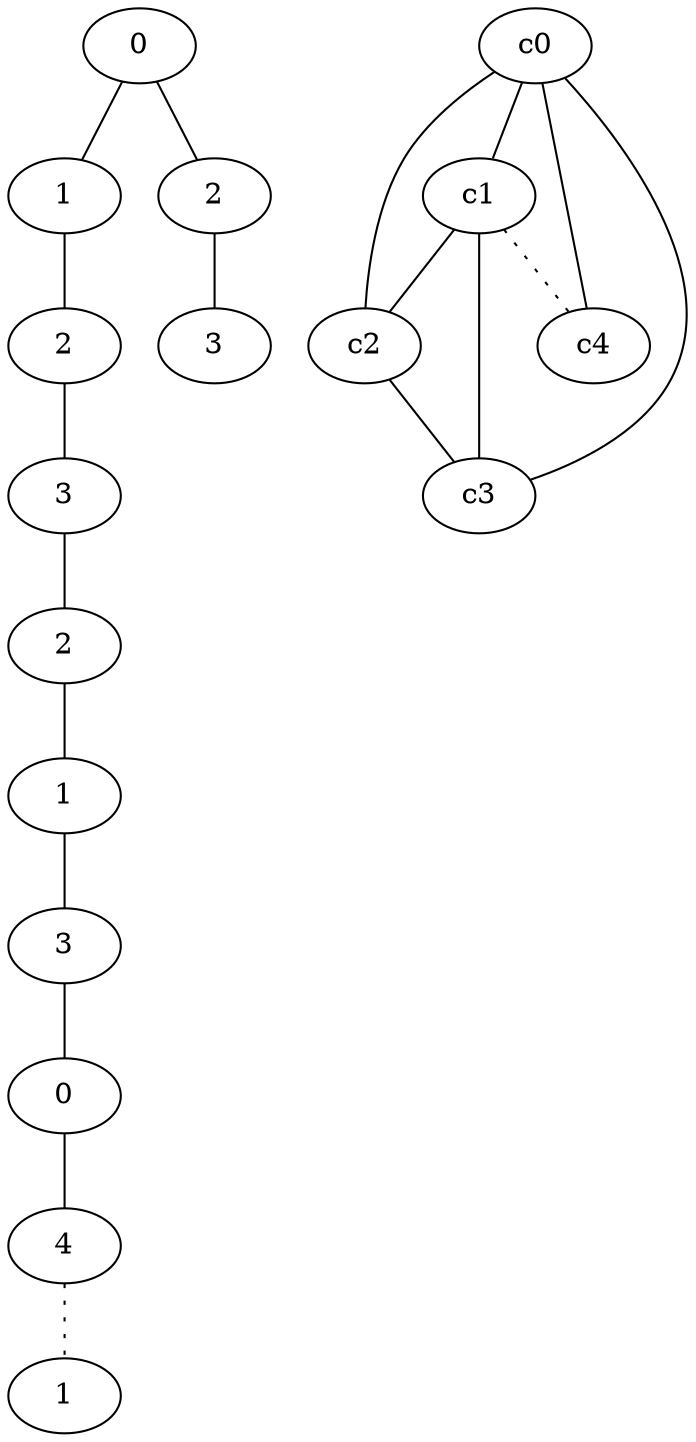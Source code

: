 graph {
a0[label=0];
a1[label=1];
a2[label=2];
a3[label=3];
a4[label=2];
a5[label=1];
a6[label=3];
a7[label=0];
a8[label=4];
a9[label=1];
a10[label=2];
a11[label=3];
a0 -- a1;
a0 -- a10;
a1 -- a2;
a2 -- a3;
a3 -- a4;
a4 -- a5;
a5 -- a6;
a6 -- a7;
a7 -- a8;
a8 -- a9 [style=dotted];
a10 -- a11;
c0 -- c1;
c0 -- c2;
c0 -- c3;
c0 -- c4;
c1 -- c2;
c1 -- c3;
c1 -- c4 [style=dotted];
c2 -- c3;
}
